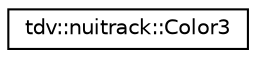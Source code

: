 digraph "Graphical Class Hierarchy"
{
  edge [fontname="Helvetica",fontsize="10",labelfontname="Helvetica",labelfontsize="10"];
  node [fontname="Helvetica",fontsize="10",shape=record];
  rankdir="LR";
  Node1 [label="tdv::nuitrack::Color3",height=0.2,width=0.4,color="black", fillcolor="white", style="filled",URL="$structtdv_1_1nuitrack_1_1Color3.html"];
}
